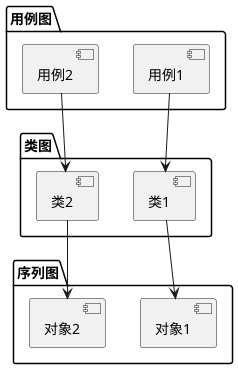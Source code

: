 @startuml
!define MAIN_COLOR #B1DAAE
!define SECOND_COLOR #A8A8A8

package "用例图" {
  [用例1] 
  [用例2] 
}

package "类图" {
  [类1] 
  [类2] 
}

package "序列图" {
  [对象1] 
  [对象2] 
}

[用例1] --> [类1]
[用例2] --> [类2]
[类1] --> [对象1]
[类2] --> [对象2]

@enduml
